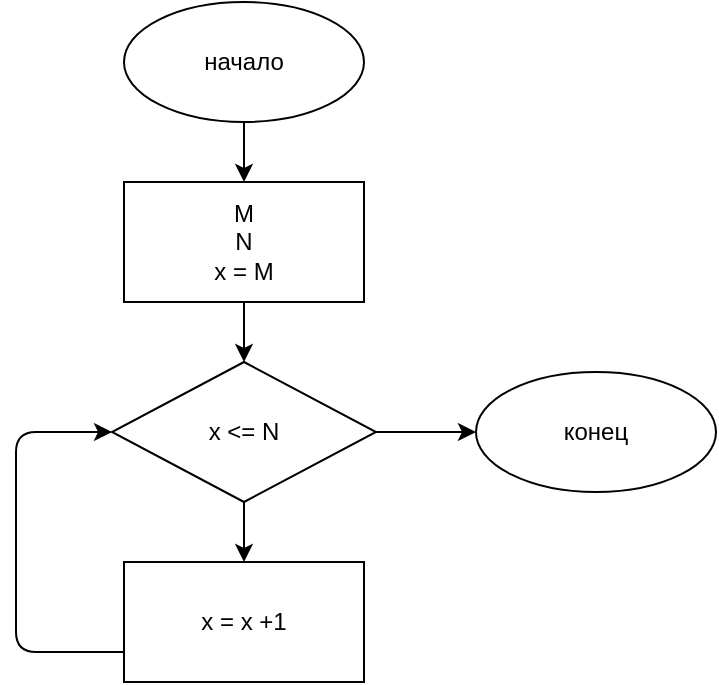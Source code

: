 <mxfile>
    <diagram id="_2sAZ8Hd-enpDKGiPMCx" name="Страница 1">
        <mxGraphModel dx="890" dy="256" grid="1" gridSize="10" guides="1" tooltips="1" connect="1" arrows="1" fold="1" page="1" pageScale="1" pageWidth="827" pageHeight="1169" math="0" shadow="0">
            <root>
                <mxCell id="0"/>
                <mxCell id="1" parent="0"/>
                <mxCell id="2" value="" style="edgeStyle=none;html=1;" edge="1" parent="1" source="3" target="5">
                    <mxGeometry relative="1" as="geometry"/>
                </mxCell>
                <mxCell id="3" value="начало" style="ellipse;whiteSpace=wrap;html=1;" vertex="1" parent="1">
                    <mxGeometry x="324" y="30" width="120" height="60" as="geometry"/>
                </mxCell>
                <mxCell id="4" value="" style="edgeStyle=none;html=1;" edge="1" parent="1" source="5" target="8">
                    <mxGeometry relative="1" as="geometry"/>
                </mxCell>
                <mxCell id="5" value="M&lt;br&gt;N&lt;br&gt;x = M" style="whiteSpace=wrap;html=1;" vertex="1" parent="1">
                    <mxGeometry x="324" y="120" width="120" height="60" as="geometry"/>
                </mxCell>
                <mxCell id="6" value="" style="edgeStyle=none;html=1;" edge="1" parent="1" source="8" target="10">
                    <mxGeometry relative="1" as="geometry"/>
                </mxCell>
                <mxCell id="7" value="" style="edgeStyle=none;html=1;" edge="1" parent="1" source="8">
                    <mxGeometry relative="1" as="geometry">
                        <mxPoint x="500" y="245" as="targetPoint"/>
                    </mxGeometry>
                </mxCell>
                <mxCell id="8" value="x &amp;lt;= N" style="rhombus;whiteSpace=wrap;html=1;" vertex="1" parent="1">
                    <mxGeometry x="318" y="210" width="132" height="70" as="geometry"/>
                </mxCell>
                <mxCell id="9" style="edgeStyle=none;html=1;entryX=0;entryY=0.5;entryDx=0;entryDy=0;exitX=0;exitY=0.75;exitDx=0;exitDy=0;" edge="1" parent="1" source="10" target="8">
                    <mxGeometry relative="1" as="geometry">
                        <Array as="points">
                            <mxPoint x="270" y="355"/>
                            <mxPoint x="270" y="245"/>
                        </Array>
                    </mxGeometry>
                </mxCell>
                <mxCell id="10" value="x = x +1" style="whiteSpace=wrap;html=1;" vertex="1" parent="1">
                    <mxGeometry x="324" y="310" width="120" height="60" as="geometry"/>
                </mxCell>
                <mxCell id="11" value="конец" style="ellipse;whiteSpace=wrap;html=1;" vertex="1" parent="1">
                    <mxGeometry x="500" y="215" width="120" height="60" as="geometry"/>
                </mxCell>
            </root>
        </mxGraphModel>
    </diagram>
</mxfile>